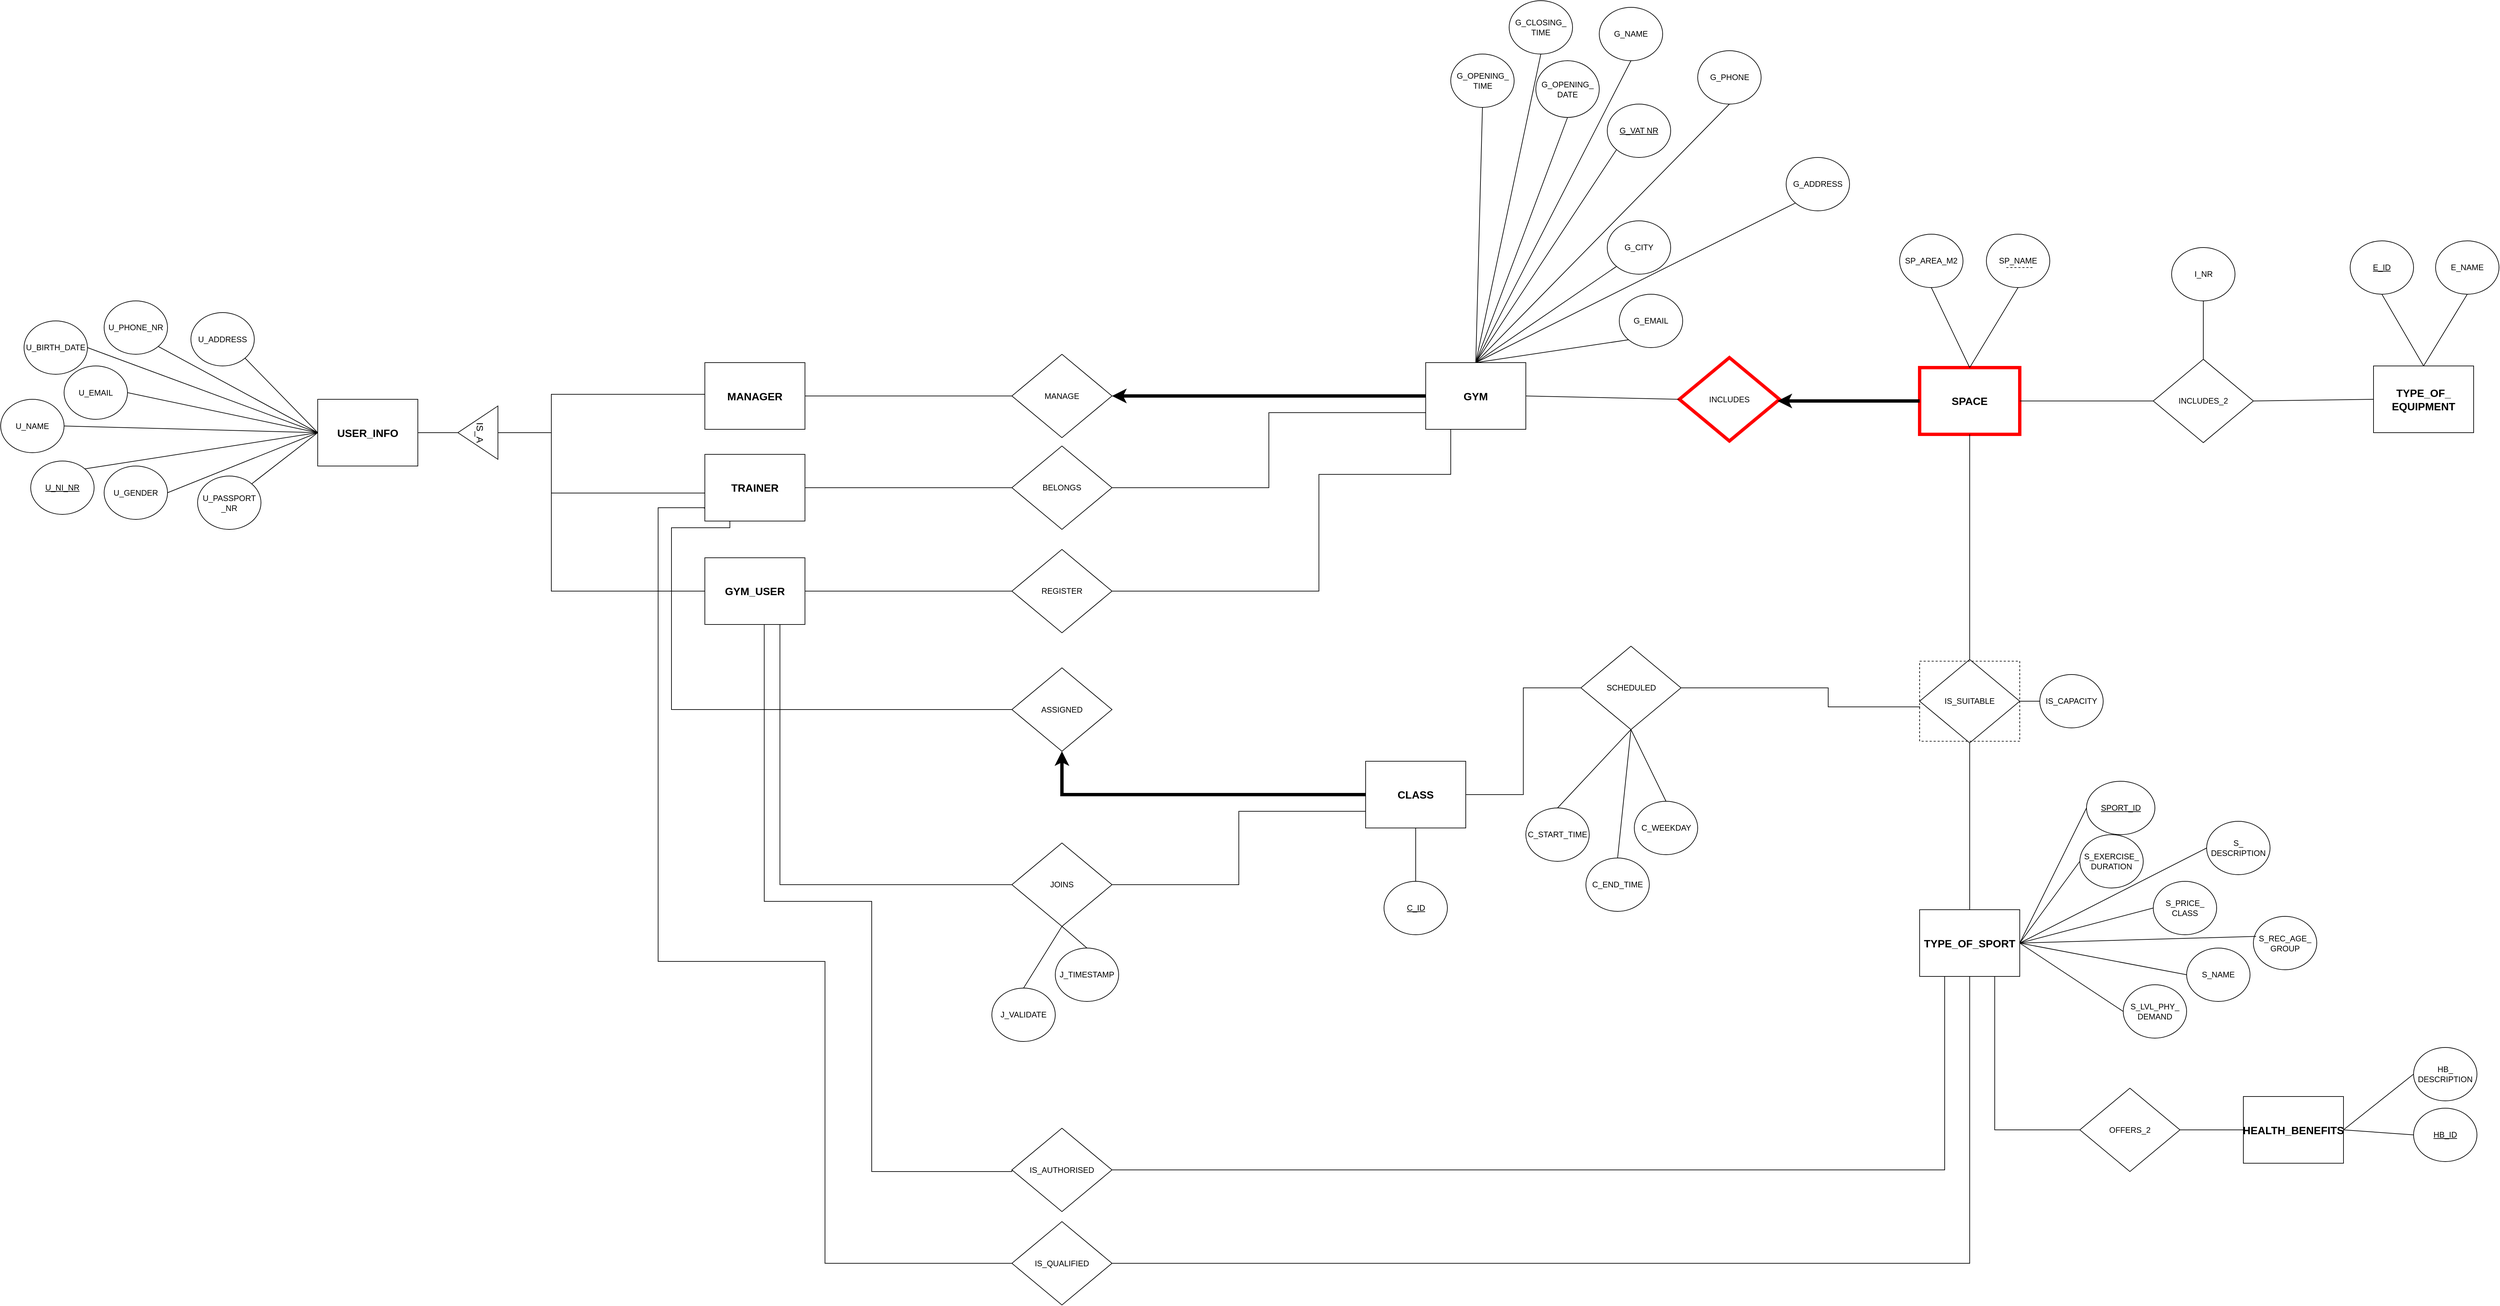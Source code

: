 <mxfile version="15.7.0" type="github">
  <diagram id="hdg2vdtkORWnQn_9mXNy" name="Page-1">
    <mxGraphModel dx="4512" dy="2258" grid="1" gridSize="10" guides="1" tooltips="1" connect="1" arrows="1" fold="1" page="1" pageScale="1" pageWidth="827" pageHeight="1169" math="0" shadow="0">
      <root>
        <mxCell id="0" />
        <mxCell id="1" parent="0" />
        <mxCell id="4TRkInArZm3En_-aM4AT-1" value="GYM" style="rounded=0;whiteSpace=wrap;html=1;hachureGap=4;pointerEvents=0;fontSize=16;fontStyle=1" parent="1" vertex="1">
          <mxGeometry x="460" y="142.5" width="150" height="100" as="geometry" />
        </mxCell>
        <mxCell id="4TRkInArZm3En_-aM4AT-2" value="MANAGE" style="rhombus;whiteSpace=wrap;html=1;hachureGap=4;pointerEvents=0;" parent="1" vertex="1">
          <mxGeometry x="-160" y="130" width="150" height="125" as="geometry" />
        </mxCell>
        <mxCell id="4TRkInArZm3En_-aM4AT-5" value="MANAGER" style="rounded=0;whiteSpace=wrap;html=1;hachureGap=4;pointerEvents=0;direction=south;fontSize=16;fontStyle=1" parent="1" vertex="1">
          <mxGeometry x="-620" y="142.5" width="150" height="100" as="geometry" />
        </mxCell>
        <mxCell id="4TRkInArZm3En_-aM4AT-6" value="&lt;u&gt;U_NI_NR&lt;/u&gt;" style="ellipse;whiteSpace=wrap;html=1;hachureGap=4;pointerEvents=0;autosize=0;" parent="1" vertex="1">
          <mxGeometry x="-1630" y="290" width="95" height="80" as="geometry" />
        </mxCell>
        <mxCell id="4TRkInArZm3En_-aM4AT-10" value="U_PASSPORT&lt;br&gt;_NR" style="ellipse;whiteSpace=wrap;html=1;hachureGap=4;pointerEvents=0;autosize=0;" parent="1" vertex="1">
          <mxGeometry x="-1380" y="312.5" width="95" height="80" as="geometry" />
        </mxCell>
        <mxCell id="4TRkInArZm3En_-aM4AT-11" value="U_EMAIL" style="ellipse;whiteSpace=wrap;html=1;hachureGap=4;pointerEvents=0;autosize=0;" parent="1" vertex="1">
          <mxGeometry x="-1580" y="147.5" width="95" height="80" as="geometry" />
        </mxCell>
        <mxCell id="4TRkInArZm3En_-aM4AT-13" value="U_NAME" style="ellipse;whiteSpace=wrap;html=1;hachureGap=4;pointerEvents=0;autosize=0;" parent="1" vertex="1">
          <mxGeometry x="-1675" y="197.5" width="95" height="80" as="geometry" />
        </mxCell>
        <mxCell id="4TRkInArZm3En_-aM4AT-17" value="U_GENDER" style="ellipse;whiteSpace=wrap;html=1;hachureGap=4;pointerEvents=0;autosize=0;" parent="1" vertex="1">
          <mxGeometry x="-1520" y="297.5" width="95" height="80" as="geometry" />
        </mxCell>
        <mxCell id="4TRkInArZm3En_-aM4AT-19" value="U_ADDRESS" style="ellipse;whiteSpace=wrap;html=1;hachureGap=4;pointerEvents=0;autosize=0;" parent="1" vertex="1">
          <mxGeometry x="-1390" y="67.5" width="95" height="80" as="geometry" />
        </mxCell>
        <mxCell id="4TRkInArZm3En_-aM4AT-23" value="U_PHONE_NR" style="ellipse;whiteSpace=wrap;html=1;hachureGap=4;pointerEvents=0;autosize=0;" parent="1" vertex="1">
          <mxGeometry x="-1520" y="50" width="95" height="80" as="geometry" />
        </mxCell>
        <mxCell id="4TRkInArZm3En_-aM4AT-26" value="G_ADDRESS" style="ellipse;whiteSpace=wrap;html=1;hachureGap=4;pointerEvents=0;" parent="1" vertex="1">
          <mxGeometry x="1000" y="-165" width="95" height="80" as="geometry" />
        </mxCell>
        <mxCell id="4TRkInArZm3En_-aM4AT-29" value="&lt;u&gt;G_VAT NR&lt;/u&gt;" style="ellipse;whiteSpace=wrap;html=1;hachureGap=4;pointerEvents=0;" parent="1" vertex="1">
          <mxGeometry x="732" y="-245" width="95" height="80" as="geometry" />
        </mxCell>
        <mxCell id="4TRkInArZm3En_-aM4AT-30" value="G_NAME" style="ellipse;whiteSpace=wrap;html=1;hachureGap=4;pointerEvents=0;" parent="1" vertex="1">
          <mxGeometry x="720" y="-390" width="95" height="80" as="geometry" />
        </mxCell>
        <mxCell id="4TRkInArZm3En_-aM4AT-31" value="G_OPENING_&lt;br&gt;DATE" style="ellipse;whiteSpace=wrap;html=1;hachureGap=4;pointerEvents=0;" parent="1" vertex="1">
          <mxGeometry x="625" y="-310" width="95" height="85" as="geometry" />
        </mxCell>
        <mxCell id="4TRkInArZm3En_-aM4AT-32" value="G_PHONE" style="ellipse;whiteSpace=wrap;html=1;hachureGap=4;pointerEvents=0;" parent="1" vertex="1">
          <mxGeometry x="867.5" y="-325" width="95" height="80" as="geometry" />
        </mxCell>
        <mxCell id="4TRkInArZm3En_-aM4AT-33" value="G_EMAIL" style="ellipse;whiteSpace=wrap;html=1;hachureGap=4;pointerEvents=0;" parent="1" vertex="1">
          <mxGeometry x="750" y="40" width="95" height="80" as="geometry" />
        </mxCell>
        <mxCell id="4TRkInArZm3En_-aM4AT-34" value="G_OPENING_&lt;br&gt;TIME" style="ellipse;whiteSpace=wrap;html=1;hachureGap=4;pointerEvents=0;" parent="1" vertex="1">
          <mxGeometry x="497.5" y="-320" width="95" height="80" as="geometry" />
        </mxCell>
        <mxCell id="4TRkInArZm3En_-aM4AT-42" value="TYPE_OF_SPORT" style="rounded=0;whiteSpace=wrap;html=1;hachureGap=4;pointerEvents=0;fontSize=16;fontStyle=1" parent="1" vertex="1">
          <mxGeometry x="1200" y="962.5" width="150" height="100" as="geometry" />
        </mxCell>
        <mxCell id="4TRkInArZm3En_-aM4AT-43" value="S_NAME" style="ellipse;whiteSpace=wrap;html=1;hachureGap=4;pointerEvents=0;" parent="1" vertex="1">
          <mxGeometry x="1600" y="1020" width="95" height="80" as="geometry" />
        </mxCell>
        <mxCell id="4TRkInArZm3En_-aM4AT-44" value="S_&lt;br&gt;DESCRIPTION" style="ellipse;whiteSpace=wrap;html=1;hachureGap=4;pointerEvents=0;" parent="1" vertex="1">
          <mxGeometry x="1630" y="830" width="95" height="80" as="geometry" />
        </mxCell>
        <mxCell id="4TRkInArZm3En_-aM4AT-46" value="S_REC_AGE_ GROUP" style="ellipse;whiteSpace=wrap;html=1;hachureGap=4;pointerEvents=0;" parent="1" vertex="1">
          <mxGeometry x="1700" y="972.5" width="95" height="80" as="geometry" />
        </mxCell>
        <mxCell id="4TRkInArZm3En_-aM4AT-47" value="S_EXERCISE_ DURATION" style="ellipse;whiteSpace=wrap;html=1;hachureGap=4;pointerEvents=0;" parent="1" vertex="1">
          <mxGeometry x="1440" y="850" width="95" height="80" as="geometry" />
        </mxCell>
        <mxCell id="4TRkInArZm3En_-aM4AT-48" value="S_LVL_PHY_&lt;br&gt;DEMAND" style="ellipse;whiteSpace=wrap;html=1;hachureGap=4;pointerEvents=0;" parent="1" vertex="1">
          <mxGeometry x="1505" y="1075" width="95" height="80" as="geometry" />
        </mxCell>
        <mxCell id="TNOlmFblQoI8VBXt5ZoZ-1" value="G_CITY" style="ellipse;whiteSpace=wrap;html=1;" parent="1" vertex="1">
          <mxGeometry x="732" y="-70" width="95" height="80" as="geometry" />
        </mxCell>
        <mxCell id="TNOlmFblQoI8VBXt5ZoZ-7" value="SPACE" style="rounded=0;whiteSpace=wrap;html=1;strokeWidth=5;strokeColor=#FF0000;fontSize=16;fontStyle=1" parent="1" vertex="1">
          <mxGeometry x="1200" y="150" width="150" height="100" as="geometry" />
        </mxCell>
        <mxCell id="TNOlmFblQoI8VBXt5ZoZ-13" value="INCLUDES" style="rhombus;whiteSpace=wrap;html=1;strokeWidth=5;strokeColor=#FF0000;" parent="1" vertex="1">
          <mxGeometry x="840" y="135" width="150" height="125" as="geometry" />
        </mxCell>
        <mxCell id="TNOlmFblQoI8VBXt5ZoZ-56" value="TYPE_OF_&lt;br&gt;EQUIPMENT" style="rounded=0;whiteSpace=wrap;html=1;fontSize=16;fontStyle=1" parent="1" vertex="1">
          <mxGeometry x="1880" y="147.5" width="150" height="100" as="geometry" />
        </mxCell>
        <mxCell id="TNOlmFblQoI8VBXt5ZoZ-57" value="INCLUDES_2" style="rhombus;whiteSpace=wrap;html=1;" parent="1" vertex="1">
          <mxGeometry x="1550" y="137.5" width="150" height="125" as="geometry" />
        </mxCell>
        <mxCell id="TNOlmFblQoI8VBXt5ZoZ-59" value="" style="endArrow=none;html=1;fillColor=#000000;exitX=1;exitY=0.5;exitDx=0;exitDy=0;entryX=0;entryY=0.5;entryDx=0;entryDy=0;" parent="1" source="TNOlmFblQoI8VBXt5ZoZ-57" target="TNOlmFblQoI8VBXt5ZoZ-56" edge="1">
          <mxGeometry width="50" height="50" relative="1" as="geometry">
            <mxPoint x="840" y="510" as="sourcePoint" />
            <mxPoint x="890" y="460" as="targetPoint" />
          </mxGeometry>
        </mxCell>
        <mxCell id="TNOlmFblQoI8VBXt5ZoZ-60" value="E_NAME" style="ellipse;whiteSpace=wrap;html=1;" parent="1" vertex="1">
          <mxGeometry x="1973" y="-40" width="95" height="80" as="geometry" />
        </mxCell>
        <mxCell id="TNOlmFblQoI8VBXt5ZoZ-61" value="I_NR" style="ellipse;whiteSpace=wrap;html=1;" parent="1" vertex="1">
          <mxGeometry x="1577.5" y="-30" width="95" height="80" as="geometry" />
        </mxCell>
        <mxCell id="TNOlmFblQoI8VBXt5ZoZ-64" value="" style="endArrow=none;html=1;fillColor=#000000;exitX=0.5;exitY=0;exitDx=0;exitDy=0;entryX=0.5;entryY=1;entryDx=0;entryDy=0;" parent="1" source="TNOlmFblQoI8VBXt5ZoZ-56" target="TNOlmFblQoI8VBXt5ZoZ-60" edge="1">
          <mxGeometry width="50" height="50" relative="1" as="geometry">
            <mxPoint x="930" y="510" as="sourcePoint" />
            <mxPoint x="2090" y="180" as="targetPoint" />
          </mxGeometry>
        </mxCell>
        <mxCell id="TNOlmFblQoI8VBXt5ZoZ-65" value="" style="endArrow=none;html=1;fillColor=#000000;" parent="1" source="TNOlmFblQoI8VBXt5ZoZ-57" target="TNOlmFblQoI8VBXt5ZoZ-61" edge="1">
          <mxGeometry width="50" height="50" relative="1" as="geometry">
            <mxPoint x="930" y="510" as="sourcePoint" />
            <mxPoint x="980" y="460" as="targetPoint" />
          </mxGeometry>
        </mxCell>
        <mxCell id="zpkmHXnzWcy7r22Rmnru-5" value="SP_AREA_M2" style="ellipse;whiteSpace=wrap;html=1;" parent="1" vertex="1">
          <mxGeometry x="1170" y="-50" width="95" height="80" as="geometry" />
        </mxCell>
        <mxCell id="zpkmHXnzWcy7r22Rmnru-8" value="&lt;u&gt;E_ID&lt;/u&gt;" style="ellipse;whiteSpace=wrap;html=1;" parent="1" vertex="1">
          <mxGeometry x="1845" y="-40" width="95" height="80" as="geometry" />
        </mxCell>
        <mxCell id="eBdyAH_MPgxRvwM_sHwe-4" value="" style="edgeStyle=segmentEdgeStyle;endArrow=classic;html=1;rounded=0;entryX=1;entryY=0.5;entryDx=0;entryDy=0;exitX=0;exitY=0.5;exitDx=0;exitDy=0;strokeColor=#000000;strokeWidth=5;startArrow=none;" parent="1" source="4TRkInArZm3En_-aM4AT-1" target="4TRkInArZm3En_-aM4AT-2" edge="1">
          <mxGeometry width="50" height="50" relative="1" as="geometry">
            <mxPoint x="550" y="219.41" as="sourcePoint" />
            <mxPoint x="440" y="219.41" as="targetPoint" />
            <Array as="points" />
          </mxGeometry>
        </mxCell>
        <mxCell id="eBdyAH_MPgxRvwM_sHwe-5" value="&lt;u&gt;SPORT_ID&lt;/u&gt;" style="ellipse;whiteSpace=wrap;html=1;hachureGap=4;pointerEvents=0;" parent="1" vertex="1">
          <mxGeometry x="1450" y="770" width="102.5" height="80" as="geometry" />
        </mxCell>
        <mxCell id="ZJh7k_RnWvVlNWQJP8Ni-7" value="IS_CAPACITY" style="ellipse;whiteSpace=wrap;html=1;hachureGap=4;pointerEvents=0;" parent="1" vertex="1">
          <mxGeometry x="1380" y="610" width="95" height="80" as="geometry" />
        </mxCell>
        <mxCell id="ZJh7k_RnWvVlNWQJP8Ni-8" value="" style="endArrow=none;html=1;fillColor=#000000;exitX=1;exitY=0.5;exitDx=0;exitDy=0;entryX=0;entryY=0.5;entryDx=0;entryDy=0;" parent="1" source="TNOlmFblQoI8VBXt5ZoZ-30" target="ZJh7k_RnWvVlNWQJP8Ni-7" edge="1">
          <mxGeometry width="50" height="50" relative="1" as="geometry">
            <mxPoint x="1130" y="440" as="sourcePoint" />
            <mxPoint x="1130" y="260" as="targetPoint" />
          </mxGeometry>
        </mxCell>
        <mxCell id="TNOlmFblQoI8VBXt5ZoZ-30" value="IS_SUITABLE" style="rhombus;whiteSpace=wrap;html=1;" parent="1" vertex="1">
          <mxGeometry x="1200" y="587.5" width="150" height="125" as="geometry" />
        </mxCell>
        <mxCell id="ZJh7k_RnWvVlNWQJP8Ni-15" value="U_BIRTH_DATE" style="ellipse;whiteSpace=wrap;html=1;hachureGap=4;pointerEvents=0;autosize=0;" parent="1" vertex="1">
          <mxGeometry x="-1640" y="80" width="95" height="80" as="geometry" />
        </mxCell>
        <mxCell id="ZJh7k_RnWvVlNWQJP8Ni-18" value="" style="endArrow=none;html=1;sourcePerimeterSpacing=8;targetPerimeterSpacing=8;entryX=1;entryY=0;entryDx=0;entryDy=0;exitX=0.5;exitY=1;exitDx=0;exitDy=0;" parent="1" source="J_9MN064SPP7KZqGjW3G-2" target="4TRkInArZm3En_-aM4AT-10" edge="1">
          <mxGeometry width="50" height="50" relative="1" as="geometry">
            <mxPoint x="220" y="607.5" as="sourcePoint" />
            <mxPoint x="-15" y="390" as="targetPoint" />
          </mxGeometry>
        </mxCell>
        <mxCell id="ZJh7k_RnWvVlNWQJP8Ni-19" value="" style="endArrow=none;html=1;sourcePerimeterSpacing=8;targetPerimeterSpacing=8;entryX=1;entryY=1;entryDx=0;entryDy=0;exitX=0.5;exitY=1;exitDx=0;exitDy=0;" parent="1" source="J_9MN064SPP7KZqGjW3G-2" target="4TRkInArZm3En_-aM4AT-23" edge="1">
          <mxGeometry width="50" height="50" relative="1" as="geometry">
            <mxPoint x="-65.531" y="332" as="sourcePoint" />
            <mxPoint x="-22.5" y="230" as="targetPoint" />
          </mxGeometry>
        </mxCell>
        <mxCell id="ZJh7k_RnWvVlNWQJP8Ni-20" value="" style="endArrow=none;html=1;sourcePerimeterSpacing=8;targetPerimeterSpacing=8;entryX=1;entryY=0.5;entryDx=0;entryDy=0;exitX=0.5;exitY=1;exitDx=0;exitDy=0;" parent="1" source="J_9MN064SPP7KZqGjW3G-2" target="ZJh7k_RnWvVlNWQJP8Ni-15" edge="1">
          <mxGeometry width="50" height="50" relative="1" as="geometry">
            <mxPoint x="-55.531" y="342" as="sourcePoint" />
            <mxPoint x="-12.5" y="240" as="targetPoint" />
          </mxGeometry>
        </mxCell>
        <mxCell id="ZJh7k_RnWvVlNWQJP8Ni-21" value="" style="endArrow=none;html=1;sourcePerimeterSpacing=8;targetPerimeterSpacing=8;entryX=1;entryY=0.5;entryDx=0;entryDy=0;exitX=0.5;exitY=1;exitDx=0;exitDy=0;" parent="1" source="J_9MN064SPP7KZqGjW3G-2" target="4TRkInArZm3En_-aM4AT-11" edge="1">
          <mxGeometry width="50" height="50" relative="1" as="geometry">
            <mxPoint x="-45.531" y="352" as="sourcePoint" />
            <mxPoint x="-2.5" y="250" as="targetPoint" />
          </mxGeometry>
        </mxCell>
        <mxCell id="ZJh7k_RnWvVlNWQJP8Ni-22" value="" style="endArrow=none;html=1;sourcePerimeterSpacing=8;targetPerimeterSpacing=8;entryX=1;entryY=0.5;entryDx=0;entryDy=0;exitX=0.5;exitY=1;exitDx=0;exitDy=0;" parent="1" source="J_9MN064SPP7KZqGjW3G-2" target="4TRkInArZm3En_-aM4AT-13" edge="1">
          <mxGeometry width="50" height="50" relative="1" as="geometry">
            <mxPoint x="-100" y="340" as="sourcePoint" />
            <mxPoint x="7.5" y="260" as="targetPoint" />
          </mxGeometry>
        </mxCell>
        <mxCell id="ZJh7k_RnWvVlNWQJP8Ni-23" value="" style="endArrow=none;html=1;sourcePerimeterSpacing=8;targetPerimeterSpacing=8;exitX=0.5;exitY=1;exitDx=0;exitDy=0;entryX=1;entryY=0;entryDx=0;entryDy=0;" parent="1" source="J_9MN064SPP7KZqGjW3G-2" target="4TRkInArZm3En_-aM4AT-6" edge="1">
          <mxGeometry width="50" height="50" relative="1" as="geometry">
            <mxPoint x="-25.531" y="372" as="sourcePoint" />
            <mxPoint x="-1120" y="455" as="targetPoint" />
          </mxGeometry>
        </mxCell>
        <mxCell id="ZJh7k_RnWvVlNWQJP8Ni-24" value="" style="endArrow=none;html=1;sourcePerimeterSpacing=8;targetPerimeterSpacing=8;exitX=0.5;exitY=1;exitDx=0;exitDy=0;entryX=1;entryY=0.5;entryDx=0;entryDy=0;" parent="1" source="J_9MN064SPP7KZqGjW3G-2" target="4TRkInArZm3En_-aM4AT-17" edge="1">
          <mxGeometry width="50" height="50" relative="1" as="geometry">
            <mxPoint x="-15.531" y="382" as="sourcePoint" />
            <mxPoint x="-76" y="50" as="targetPoint" />
          </mxGeometry>
        </mxCell>
        <mxCell id="ZJh7k_RnWvVlNWQJP8Ni-25" value="" style="endArrow=none;html=1;sourcePerimeterSpacing=8;targetPerimeterSpacing=8;entryX=1;entryY=1;entryDx=0;entryDy=0;exitX=0.5;exitY=1;exitDx=0;exitDy=0;" parent="1" source="J_9MN064SPP7KZqGjW3G-2" target="4TRkInArZm3En_-aM4AT-19" edge="1">
          <mxGeometry width="50" height="50" relative="1" as="geometry">
            <mxPoint x="-5.531" y="392" as="sourcePoint" />
            <mxPoint x="37.5" y="290" as="targetPoint" />
          </mxGeometry>
        </mxCell>
        <mxCell id="TNOlmFblQoI8VBXt5ZoZ-3" value="G_CLOSING_&lt;br&gt;TIME" style="ellipse;whiteSpace=wrap;html=1;" parent="1" vertex="1">
          <mxGeometry x="585" y="-400" width="95" height="80" as="geometry" />
        </mxCell>
        <mxCell id="ZJh7k_RnWvVlNWQJP8Ni-29" value="" style="endArrow=none;html=1;sourcePerimeterSpacing=8;targetPerimeterSpacing=8;entryX=0.5;entryY=1;entryDx=0;entryDy=0;exitX=0.5;exitY=0;exitDx=0;exitDy=0;" parent="1" source="4TRkInArZm3En_-aM4AT-1" target="4TRkInArZm3En_-aM4AT-31" edge="1">
          <mxGeometry width="50" height="50" relative="1" as="geometry">
            <mxPoint x="-90" y="340" as="sourcePoint" />
            <mxPoint x="4.039" y="228.391" as="targetPoint" />
          </mxGeometry>
        </mxCell>
        <mxCell id="ZJh7k_RnWvVlNWQJP8Ni-30" value="" style="endArrow=none;html=1;sourcePerimeterSpacing=8;targetPerimeterSpacing=8;entryX=0;entryY=1;entryDx=0;entryDy=0;exitX=0.5;exitY=0;exitDx=0;exitDy=0;" parent="1" source="4TRkInArZm3En_-aM4AT-1" target="4TRkInArZm3En_-aM4AT-26" edge="1">
          <mxGeometry width="50" height="50" relative="1" as="geometry">
            <mxPoint x="-80" y="350" as="sourcePoint" />
            <mxPoint x="14.039" y="238.391" as="targetPoint" />
          </mxGeometry>
        </mxCell>
        <mxCell id="ZJh7k_RnWvVlNWQJP8Ni-31" value="" style="endArrow=none;html=1;sourcePerimeterSpacing=8;targetPerimeterSpacing=8;entryX=0.5;entryY=1;entryDx=0;entryDy=0;exitX=0.5;exitY=0;exitDx=0;exitDy=0;" parent="1" source="4TRkInArZm3En_-aM4AT-1" target="4TRkInArZm3En_-aM4AT-30" edge="1">
          <mxGeometry width="50" height="50" relative="1" as="geometry">
            <mxPoint x="-70" y="360" as="sourcePoint" />
            <mxPoint x="24.039" y="248.391" as="targetPoint" />
          </mxGeometry>
        </mxCell>
        <mxCell id="ZJh7k_RnWvVlNWQJP8Ni-32" value="" style="endArrow=none;html=1;sourcePerimeterSpacing=8;targetPerimeterSpacing=8;entryX=0.5;entryY=1;entryDx=0;entryDy=0;exitX=0.5;exitY=0;exitDx=0;exitDy=0;" parent="1" source="4TRkInArZm3En_-aM4AT-1" target="4TRkInArZm3En_-aM4AT-32" edge="1">
          <mxGeometry width="50" height="50" relative="1" as="geometry">
            <mxPoint x="-60" y="370" as="sourcePoint" />
            <mxPoint x="34.039" y="258.391" as="targetPoint" />
          </mxGeometry>
        </mxCell>
        <mxCell id="ZJh7k_RnWvVlNWQJP8Ni-33" value="" style="endArrow=none;html=1;sourcePerimeterSpacing=8;targetPerimeterSpacing=8;entryX=0.5;entryY=1;entryDx=0;entryDy=0;exitX=0.5;exitY=0;exitDx=0;exitDy=0;" parent="1" source="4TRkInArZm3En_-aM4AT-1" target="4TRkInArZm3En_-aM4AT-34" edge="1">
          <mxGeometry width="50" height="50" relative="1" as="geometry">
            <mxPoint x="-50" y="380" as="sourcePoint" />
            <mxPoint x="44.039" y="268.391" as="targetPoint" />
          </mxGeometry>
        </mxCell>
        <mxCell id="ZJh7k_RnWvVlNWQJP8Ni-34" value="" style="endArrow=none;html=1;sourcePerimeterSpacing=8;targetPerimeterSpacing=8;entryX=0;entryY=1;entryDx=0;entryDy=0;exitX=0.5;exitY=0;exitDx=0;exitDy=0;" parent="1" source="4TRkInArZm3En_-aM4AT-1" target="4TRkInArZm3En_-aM4AT-29" edge="1">
          <mxGeometry width="50" height="50" relative="1" as="geometry">
            <mxPoint x="-40" y="390" as="sourcePoint" />
            <mxPoint x="54.039" y="278.391" as="targetPoint" />
          </mxGeometry>
        </mxCell>
        <mxCell id="ZJh7k_RnWvVlNWQJP8Ni-35" value="" style="endArrow=none;html=1;sourcePerimeterSpacing=8;targetPerimeterSpacing=8;entryX=0;entryY=1;entryDx=0;entryDy=0;exitX=0.5;exitY=0;exitDx=0;exitDy=0;" parent="1" source="4TRkInArZm3En_-aM4AT-1" target="TNOlmFblQoI8VBXt5ZoZ-1" edge="1">
          <mxGeometry width="50" height="50" relative="1" as="geometry">
            <mxPoint x="-30" y="400" as="sourcePoint" />
            <mxPoint x="64.039" y="288.391" as="targetPoint" />
          </mxGeometry>
        </mxCell>
        <mxCell id="ZJh7k_RnWvVlNWQJP8Ni-36" value="" style="endArrow=none;html=1;sourcePerimeterSpacing=8;targetPerimeterSpacing=8;entryX=0;entryY=1;entryDx=0;entryDy=0;exitX=0.5;exitY=0;exitDx=0;exitDy=0;" parent="1" source="4TRkInArZm3En_-aM4AT-1" target="4TRkInArZm3En_-aM4AT-33" edge="1">
          <mxGeometry width="50" height="50" relative="1" as="geometry">
            <mxPoint x="-20" y="410" as="sourcePoint" />
            <mxPoint x="74.039" y="298.391" as="targetPoint" />
          </mxGeometry>
        </mxCell>
        <mxCell id="ZJh7k_RnWvVlNWQJP8Ni-37" value="" style="endArrow=none;html=1;sourcePerimeterSpacing=8;targetPerimeterSpacing=8;entryX=0.5;entryY=1;entryDx=0;entryDy=0;exitX=0.5;exitY=0;exitDx=0;exitDy=0;" parent="1" source="4TRkInArZm3En_-aM4AT-1" target="TNOlmFblQoI8VBXt5ZoZ-3" edge="1">
          <mxGeometry width="50" height="50" relative="1" as="geometry">
            <mxPoint x="-10" y="420" as="sourcePoint" />
            <mxPoint x="84.039" y="308.391" as="targetPoint" />
          </mxGeometry>
        </mxCell>
        <mxCell id="ZJh7k_RnWvVlNWQJP8Ni-39" value="" style="endArrow=none;html=1;sourcePerimeterSpacing=8;targetPerimeterSpacing=8;entryX=0;entryY=0.5;entryDx=0;entryDy=0;exitX=1;exitY=0.5;exitDx=0;exitDy=0;" parent="1" source="4TRkInArZm3En_-aM4AT-1" target="TNOlmFblQoI8VBXt5ZoZ-13" edge="1">
          <mxGeometry width="50" height="50" relative="1" as="geometry">
            <mxPoint y="430" as="sourcePoint" />
            <mxPoint x="94.039" y="318.391" as="targetPoint" />
          </mxGeometry>
        </mxCell>
        <mxCell id="ZJh7k_RnWvVlNWQJP8Ni-41" value="" style="edgeStyle=segmentEdgeStyle;endArrow=classic;html=1;rounded=0;exitX=0;exitY=0.5;exitDx=0;exitDy=0;strokeColor=#000000;strokeWidth=5;startArrow=none;" parent="1" source="TNOlmFblQoI8VBXt5ZoZ-7" target="TNOlmFblQoI8VBXt5ZoZ-13" edge="1">
          <mxGeometry width="50" height="50" relative="1" as="geometry">
            <mxPoint x="1220" y="381.79" as="sourcePoint" />
            <mxPoint x="1030" y="381.79" as="targetPoint" />
            <Array as="points" />
          </mxGeometry>
        </mxCell>
        <mxCell id="ZJh7k_RnWvVlNWQJP8Ni-43" value="" style="endArrow=none;html=1;sourcePerimeterSpacing=8;targetPerimeterSpacing=8;entryX=0.5;entryY=1;entryDx=0;entryDy=0;exitX=0.5;exitY=0;exitDx=0;exitDy=0;" parent="1" source="TNOlmFblQoI8VBXt5ZoZ-7" target="zpkmHXnzWcy7r22Rmnru-5" edge="1">
          <mxGeometry width="50" height="50" relative="1" as="geometry">
            <mxPoint x="555" y="342.5" as="sourcePoint" />
            <mxPoint x="342.5" y="105" as="targetPoint" />
          </mxGeometry>
        </mxCell>
        <mxCell id="ZJh7k_RnWvVlNWQJP8Ni-44" value="" style="endArrow=none;html=1;sourcePerimeterSpacing=8;targetPerimeterSpacing=8;entryX=0.5;entryY=1;entryDx=0;entryDy=0;exitX=0.5;exitY=0;exitDx=0;exitDy=0;" parent="1" source="TNOlmFblQoI8VBXt5ZoZ-7" target="GAJ-hxF9hq5HiU7WZVeW-1" edge="1">
          <mxGeometry width="50" height="50" relative="1" as="geometry">
            <mxPoint x="1285" y="160" as="sourcePoint" />
            <mxPoint x="1340" y="30.0" as="targetPoint" />
          </mxGeometry>
        </mxCell>
        <mxCell id="ZJh7k_RnWvVlNWQJP8Ni-45" value="" style="endArrow=none;html=1;rounded=0;fontSize=16;fontColor=#FF0000;edgeStyle=orthogonalEdgeStyle;exitX=1;exitY=0.5;exitDx=0;exitDy=0;entryX=0;entryY=0.5;entryDx=0;entryDy=0;" parent="1" source="TNOlmFblQoI8VBXt5ZoZ-7" target="TNOlmFblQoI8VBXt5ZoZ-57" edge="1">
          <mxGeometry width="50" height="50" relative="1" as="geometry">
            <mxPoint x="1400" y="290" as="sourcePoint" />
            <mxPoint x="1630" y="320" as="targetPoint" />
          </mxGeometry>
        </mxCell>
        <mxCell id="ZJh7k_RnWvVlNWQJP8Ni-46" value="" style="endArrow=none;html=1;fillColor=#000000;exitX=0.5;exitY=0;exitDx=0;exitDy=0;entryX=0.5;entryY=1;entryDx=0;entryDy=0;" parent="1" source="TNOlmFblQoI8VBXt5ZoZ-56" target="zpkmHXnzWcy7r22Rmnru-8" edge="1">
          <mxGeometry width="50" height="50" relative="1" as="geometry">
            <mxPoint x="2098.95" y="325.6" as="sourcePoint" />
            <mxPoint x="2091.999" y="199.978" as="targetPoint" />
          </mxGeometry>
        </mxCell>
        <mxCell id="ZJh7k_RnWvVlNWQJP8Ni-51" value="" style="endArrow=none;html=1;fillColor=#000000;exitX=0;exitY=0.5;exitDx=0;exitDy=0;entryX=1;entryY=0.5;entryDx=0;entryDy=0;" parent="1" source="4TRkInArZm3En_-aM4AT-48" target="4TRkInArZm3En_-aM4AT-42" edge="1">
          <mxGeometry width="50" height="50" relative="1" as="geometry">
            <mxPoint x="1360" y="572.5" as="sourcePoint" />
            <mxPoint x="1420" y="572.5" as="targetPoint" />
          </mxGeometry>
        </mxCell>
        <mxCell id="ZJh7k_RnWvVlNWQJP8Ni-52" value="" style="endArrow=none;html=1;fillColor=#000000;exitX=0;exitY=0.5;exitDx=0;exitDy=0;entryX=1;entryY=0.5;entryDx=0;entryDy=0;" parent="1" source="4TRkInArZm3En_-aM4AT-43" target="4TRkInArZm3En_-aM4AT-42" edge="1">
          <mxGeometry width="50" height="50" relative="1" as="geometry">
            <mxPoint x="805" y="1000" as="sourcePoint" />
            <mxPoint x="995" y="950" as="targetPoint" />
          </mxGeometry>
        </mxCell>
        <mxCell id="ZJh7k_RnWvVlNWQJP8Ni-53" value="" style="endArrow=none;html=1;fillColor=#000000;exitX=0;exitY=0.5;exitDx=0;exitDy=0;entryX=1;entryY=0.5;entryDx=0;entryDy=0;" parent="1" source="4TRkInArZm3En_-aM4AT-44" target="4TRkInArZm3En_-aM4AT-42" edge="1">
          <mxGeometry width="50" height="50" relative="1" as="geometry">
            <mxPoint x="815" y="1010" as="sourcePoint" />
            <mxPoint x="980" y="940" as="targetPoint" />
          </mxGeometry>
        </mxCell>
        <mxCell id="ZJh7k_RnWvVlNWQJP8Ni-54" value="" style="endArrow=none;html=1;fillColor=#000000;entryX=1;entryY=0.5;entryDx=0;entryDy=0;exitX=0;exitY=0.5;exitDx=0;exitDy=0;" parent="1" source="eBdyAH_MPgxRvwM_sHwe-5" target="4TRkInArZm3En_-aM4AT-42" edge="1">
          <mxGeometry width="50" height="50" relative="1" as="geometry">
            <mxPoint x="1780" y="815" as="sourcePoint" />
            <mxPoint x="1015" y="970" as="targetPoint" />
          </mxGeometry>
        </mxCell>
        <mxCell id="ZJh7k_RnWvVlNWQJP8Ni-55" value="" style="endArrow=none;html=1;fillColor=#000000;exitX=0;exitY=0.5;exitDx=0;exitDy=0;entryX=1;entryY=0.5;entryDx=0;entryDy=0;" parent="1" source="4TRkInArZm3En_-aM4AT-47" target="4TRkInArZm3En_-aM4AT-42" edge="1">
          <mxGeometry width="50" height="50" relative="1" as="geometry">
            <mxPoint x="835" y="1030" as="sourcePoint" />
            <mxPoint x="980" y="940" as="targetPoint" />
          </mxGeometry>
        </mxCell>
        <mxCell id="ZJh7k_RnWvVlNWQJP8Ni-56" value="" style="endArrow=none;html=1;fillColor=#000000;exitX=0.042;exitY=0.375;exitDx=0;exitDy=0;exitPerimeter=0;entryX=1;entryY=0.5;entryDx=0;entryDy=0;" parent="1" source="4TRkInArZm3En_-aM4AT-46" target="4TRkInArZm3En_-aM4AT-42" edge="1">
          <mxGeometry width="50" height="50" relative="1" as="geometry">
            <mxPoint x="845" y="1040" as="sourcePoint" />
            <mxPoint x="1450" y="1028" as="targetPoint" />
          </mxGeometry>
        </mxCell>
        <mxCell id="ZJh7k_RnWvVlNWQJP8Ni-60" value="" style="endArrow=none;html=1;rounded=0;fontSize=16;fontColor=#FF0000;edgeStyle=orthogonalEdgeStyle;entryX=0.5;entryY=1;entryDx=0;entryDy=0;" parent="1" source="4TRkInArZm3En_-aM4AT-42" target="TNOlmFblQoI8VBXt5ZoZ-30" edge="1">
          <mxGeometry width="50" height="50" relative="1" as="geometry">
            <mxPoint x="677.5" y="805" as="sourcePoint" />
            <mxPoint x="920" y="900" as="targetPoint" />
          </mxGeometry>
        </mxCell>
        <mxCell id="GAJ-hxF9hq5HiU7WZVeW-1" value="SP_NAME" style="ellipse;whiteSpace=wrap;html=1;" parent="1" vertex="1">
          <mxGeometry x="1300" y="-50" width="95" height="80" as="geometry" />
        </mxCell>
        <mxCell id="GAJ-hxF9hq5HiU7WZVeW-2" value="" style="endArrow=none;dashed=1;html=1;rounded=0;" parent="1" edge="1">
          <mxGeometry width="50" height="50" relative="1" as="geometry">
            <mxPoint x="1330" as="sourcePoint" />
            <mxPoint x="1370" as="targetPoint" />
          </mxGeometry>
        </mxCell>
        <mxCell id="J_9MN064SPP7KZqGjW3G-2" value="USER_INFO" style="rounded=0;whiteSpace=wrap;html=1;hachureGap=4;pointerEvents=0;direction=south;fontSize=16;fontStyle=1" parent="1" vertex="1">
          <mxGeometry x="-1200" y="197.5" width="150" height="100" as="geometry" />
        </mxCell>
        <mxCell id="J_9MN064SPP7KZqGjW3G-4" value="TRAINER" style="rounded=0;whiteSpace=wrap;html=1;hachureGap=4;pointerEvents=0;direction=south;fontSize=16;fontStyle=1" parent="1" vertex="1">
          <mxGeometry x="-620" y="280" width="150" height="100" as="geometry" />
        </mxCell>
        <mxCell id="J_9MN064SPP7KZqGjW3G-5" value="&lt;font style=&quot;font-size: 17px&quot;&gt;&lt;sup&gt;IS_A&lt;/sup&gt;&lt;/font&gt;" style="triangle;whiteSpace=wrap;rotation=-180;horizontal=0;verticalAlign=middle;html=1;" parent="1" vertex="1">
          <mxGeometry x="-990" y="207.5" width="60" height="80" as="geometry" />
        </mxCell>
        <mxCell id="J_9MN064SPP7KZqGjW3G-12" value="BELONGS" style="rhombus;whiteSpace=wrap;html=1;hachureGap=4;pointerEvents=0;" parent="1" vertex="1">
          <mxGeometry x="-160" y="267.5" width="150" height="125" as="geometry" />
        </mxCell>
        <mxCell id="J_9MN064SPP7KZqGjW3G-14" value="" style="endArrow=none;html=1;rounded=0;fontSize=16;fontColor=#FF0000;edgeStyle=orthogonalEdgeStyle;entryX=0;entryY=0.75;entryDx=0;entryDy=0;exitX=1;exitY=0.5;exitDx=0;exitDy=0;" parent="1" source="J_9MN064SPP7KZqGjW3G-12" target="4TRkInArZm3En_-aM4AT-1" edge="1">
          <mxGeometry width="50" height="50" relative="1" as="geometry">
            <mxPoint x="555" y="442.5" as="sourcePoint" />
            <mxPoint x="677.5" y="635" as="targetPoint" />
          </mxGeometry>
        </mxCell>
        <mxCell id="J_9MN064SPP7KZqGjW3G-15" value="CLASS" style="rounded=0;whiteSpace=wrap;html=1;hachureGap=4;pointerEvents=0;direction=south;fontSize=16;fontStyle=1" parent="1" vertex="1">
          <mxGeometry x="370" y="740" width="150" height="100" as="geometry" />
        </mxCell>
        <mxCell id="J_9MN064SPP7KZqGjW3G-16" value="GYM_USER" style="rounded=0;whiteSpace=wrap;html=1;hachureGap=4;pointerEvents=0;direction=south;fontSize=16;fontStyle=1" parent="1" vertex="1">
          <mxGeometry x="-620" y="435" width="150" height="100" as="geometry" />
        </mxCell>
        <mxCell id="J_9MN064SPP7KZqGjW3G-18" value="ASSIGNED" style="rhombus;whiteSpace=wrap;html=1;hachureGap=4;pointerEvents=0;fillColor=default;strokeColor=default;fontColor=default;" parent="1" vertex="1">
          <mxGeometry x="-160" y="600" width="150" height="125" as="geometry" />
        </mxCell>
        <mxCell id="J_9MN064SPP7KZqGjW3G-23" value="SCHEDULED" style="rhombus;whiteSpace=wrap;html=1;hachureGap=4;pointerEvents=0;" parent="1" vertex="1">
          <mxGeometry x="692.5" y="567.5" width="150" height="125" as="geometry" />
        </mxCell>
        <mxCell id="J_9MN064SPP7KZqGjW3G-45" value="" style="endArrow=none;html=1;rounded=0;fontSize=16;fontColor=#FF0000;edgeStyle=orthogonalEdgeStyle;entryX=0.5;entryY=0;entryDx=0;entryDy=0;exitX=0;exitY=0.5;exitDx=0;exitDy=0;startArrow=none;" parent="1" source="YYFyP0zHnBZp_gLLp1Qh-2" target="J_9MN064SPP7KZqGjW3G-16" edge="1">
          <mxGeometry width="50" height="50" relative="1" as="geometry">
            <mxPoint x="10" y="1360" as="sourcePoint" />
            <mxPoint x="-205.0" y="875" as="targetPoint" />
          </mxGeometry>
        </mxCell>
        <mxCell id="J_9MN064SPP7KZqGjW3G-46" value="IS_AUTHORISED" style="rhombus;whiteSpace=wrap;html=1;hachureGap=4;pointerEvents=0;" parent="1" vertex="1">
          <mxGeometry x="-160" y="1290" width="150" height="125" as="geometry" />
        </mxCell>
        <mxCell id="J_9MN064SPP7KZqGjW3G-47" value="" style="endArrow=none;html=1;rounded=0;fontSize=16;fontColor=#FF0000;edgeStyle=orthogonalEdgeStyle;entryX=1;entryY=0.5;entryDx=0;entryDy=0;exitX=0.25;exitY=1;exitDx=0;exitDy=0;" parent="1" source="4TRkInArZm3En_-aM4AT-42" target="J_9MN064SPP7KZqGjW3G-46" edge="1">
          <mxGeometry width="50" height="50" relative="1" as="geometry">
            <mxPoint x="1240" y="1120" as="sourcePoint" />
            <mxPoint x="-430.0" y="1250.0" as="targetPoint" />
          </mxGeometry>
        </mxCell>
        <mxCell id="J_9MN064SPP7KZqGjW3G-50" value="JOINS" style="rhombus;whiteSpace=wrap;html=1;hachureGap=4;pointerEvents=0;" parent="1" vertex="1">
          <mxGeometry x="-160" y="862.5" width="150" height="125" as="geometry" />
        </mxCell>
        <mxCell id="J_9MN064SPP7KZqGjW3G-53" value="S_PRICE_&lt;br&gt;CLASS" style="ellipse;whiteSpace=wrap;html=1;hachureGap=4;pointerEvents=0;" parent="1" vertex="1">
          <mxGeometry x="1550" y="920" width="95" height="80" as="geometry" />
        </mxCell>
        <mxCell id="J_9MN064SPP7KZqGjW3G-54" value="" style="endArrow=none;html=1;fillColor=#000000;exitX=0;exitY=0.5;exitDx=0;exitDy=0;entryX=1;entryY=0.5;entryDx=0;entryDy=0;" parent="1" source="J_9MN064SPP7KZqGjW3G-53" target="4TRkInArZm3En_-aM4AT-42" edge="1">
          <mxGeometry width="50" height="50" relative="1" as="geometry">
            <mxPoint x="815" y="1020.0" as="sourcePoint" />
            <mxPoint x="995" y="950" as="targetPoint" />
          </mxGeometry>
        </mxCell>
        <mxCell id="J_9MN064SPP7KZqGjW3G-55" value="C_WEEKDAY" style="ellipse;whiteSpace=wrap;html=1;hachureGap=4;pointerEvents=0;autosize=0;" parent="1" vertex="1">
          <mxGeometry x="772.5" y="800" width="95" height="80" as="geometry" />
        </mxCell>
        <mxCell id="J_9MN064SPP7KZqGjW3G-56" value="C_END_TIME" style="ellipse;whiteSpace=wrap;html=1;hachureGap=4;pointerEvents=0;autosize=0;" parent="1" vertex="1">
          <mxGeometry x="700" y="885" width="95" height="80" as="geometry" />
        </mxCell>
        <mxCell id="J_9MN064SPP7KZqGjW3G-57" value="C_START_TIME" style="ellipse;whiteSpace=wrap;html=1;hachureGap=4;pointerEvents=0;autosize=0;" parent="1" vertex="1">
          <mxGeometry x="610" y="810" width="95" height="80" as="geometry" />
        </mxCell>
        <mxCell id="J_9MN064SPP7KZqGjW3G-58" value="" style="endArrow=none;html=1;sourcePerimeterSpacing=8;targetPerimeterSpacing=8;entryX=0.5;entryY=0;entryDx=0;entryDy=0;exitX=0.5;exitY=1;exitDx=0;exitDy=0;" parent="1" source="J_9MN064SPP7KZqGjW3G-23" target="J_9MN064SPP7KZqGjW3G-55" edge="1">
          <mxGeometry width="50" height="50" relative="1" as="geometry">
            <mxPoint x="-580.0" y="482.5" as="sourcePoint" />
            <mxPoint x="-685.789" y="748.533" as="targetPoint" />
          </mxGeometry>
        </mxCell>
        <mxCell id="J_9MN064SPP7KZqGjW3G-59" value="" style="endArrow=none;html=1;sourcePerimeterSpacing=8;targetPerimeterSpacing=8;entryX=0.5;entryY=0;entryDx=0;entryDy=0;exitX=0.5;exitY=1;exitDx=0;exitDy=0;" parent="1" source="J_9MN064SPP7KZqGjW3G-23" target="J_9MN064SPP7KZqGjW3G-57" edge="1">
          <mxGeometry width="50" height="50" relative="1" as="geometry">
            <mxPoint x="152.5" y="930" as="sourcePoint" />
            <mxPoint x="242.5" y="1027.5" as="targetPoint" />
          </mxGeometry>
        </mxCell>
        <mxCell id="J_9MN064SPP7KZqGjW3G-60" value="" style="endArrow=none;html=1;sourcePerimeterSpacing=8;targetPerimeterSpacing=8;entryX=0.5;entryY=0;entryDx=0;entryDy=0;exitX=0.5;exitY=1;exitDx=0;exitDy=0;" parent="1" source="J_9MN064SPP7KZqGjW3G-23" target="J_9MN064SPP7KZqGjW3G-56" edge="1">
          <mxGeometry width="50" height="50" relative="1" as="geometry">
            <mxPoint x="670" y="930" as="sourcePoint" />
            <mxPoint x="237.5" y="1120.0" as="targetPoint" />
          </mxGeometry>
        </mxCell>
        <mxCell id="J_9MN064SPP7KZqGjW3G-61" value="J_TIMESTAMP" style="ellipse;whiteSpace=wrap;html=1;hachureGap=4;pointerEvents=0;autosize=0;" parent="1" vertex="1">
          <mxGeometry x="-95" y="1020" width="95" height="80" as="geometry" />
        </mxCell>
        <mxCell id="J_9MN064SPP7KZqGjW3G-62" value="J_VALIDATE" style="ellipse;whiteSpace=wrap;html=1;hachureGap=4;pointerEvents=0;autosize=0;" parent="1" vertex="1">
          <mxGeometry x="-190" y="1080" width="95" height="80" as="geometry" />
        </mxCell>
        <mxCell id="J_9MN064SPP7KZqGjW3G-63" value="" style="endArrow=none;html=1;sourcePerimeterSpacing=8;targetPerimeterSpacing=8;entryX=0.5;entryY=0;entryDx=0;entryDy=0;exitX=0.5;exitY=1;exitDx=0;exitDy=0;" parent="1" source="J_9MN064SPP7KZqGjW3G-50" target="J_9MN064SPP7KZqGjW3G-61" edge="1">
          <mxGeometry width="50" height="50" relative="1" as="geometry">
            <mxPoint x="152.5" y="930" as="sourcePoint" />
            <mxPoint x="142.5" y="1060.0" as="targetPoint" />
          </mxGeometry>
        </mxCell>
        <mxCell id="J_9MN064SPP7KZqGjW3G-64" value="" style="endArrow=none;html=1;sourcePerimeterSpacing=8;targetPerimeterSpacing=8;entryX=0.5;entryY=0;entryDx=0;entryDy=0;exitX=0.5;exitY=1;exitDx=0;exitDy=0;" parent="1" source="J_9MN064SPP7KZqGjW3G-50" target="J_9MN064SPP7KZqGjW3G-62" edge="1">
          <mxGeometry width="50" height="50" relative="1" as="geometry">
            <mxPoint x="162.5" y="940" as="sourcePoint" />
            <mxPoint x="152.5" y="1070.0" as="targetPoint" />
          </mxGeometry>
        </mxCell>
        <mxCell id="J_9MN064SPP7KZqGjW3G-67" value="" style="endArrow=none;html=1;rounded=0;fontSize=16;fontColor=#FF0000;edgeStyle=orthogonalEdgeStyle;entryX=0.5;entryY=0;entryDx=0;entryDy=0;" parent="1" target="TNOlmFblQoI8VBXt5ZoZ-30" edge="1">
          <mxGeometry width="50" height="50" relative="1" as="geometry">
            <mxPoint x="1275" y="250" as="sourcePoint" />
            <mxPoint x="600" y="812.5" as="targetPoint" />
            <Array as="points">
              <mxPoint x="1275" y="460" />
              <mxPoint x="1275" y="460" />
            </Array>
          </mxGeometry>
        </mxCell>
        <mxCell id="J_9MN064SPP7KZqGjW3G-73" value="" style="endArrow=none;html=1;rounded=0;fontSize=16;fontColor=#FF0000;edgeStyle=orthogonalEdgeStyle;entryX=0;entryY=0.5;entryDx=0;entryDy=0;exitX=0.5;exitY=0;exitDx=0;exitDy=0;" parent="1" source="J_9MN064SPP7KZqGjW3G-4" target="J_9MN064SPP7KZqGjW3G-12" edge="1">
          <mxGeometry width="50" height="50" relative="1" as="geometry">
            <mxPoint x="-105" y="432.5" as="sourcePoint" />
            <mxPoint x="-215" y="740" as="targetPoint" />
          </mxGeometry>
        </mxCell>
        <mxCell id="XjP9Z245DTy76A4LOe0p-2" value="" style="endArrow=none;html=1;rounded=0;fontSize=16;fontColor=#FF0000;edgeStyle=orthogonalEdgeStyle;exitX=0;exitY=0.5;exitDx=0;exitDy=0;entryX=0.5;entryY=1;entryDx=0;entryDy=0;" parent="1" source="J_9MN064SPP7KZqGjW3G-5" target="J_9MN064SPP7KZqGjW3G-16" edge="1">
          <mxGeometry width="50" height="50" relative="1" as="geometry">
            <mxPoint x="-330.0" y="260" as="sourcePoint" />
            <mxPoint x="-180.0" y="382.5" as="targetPoint" />
            <Array as="points">
              <mxPoint x="-850" y="247" />
            </Array>
          </mxGeometry>
        </mxCell>
        <mxCell id="YYFyP0zHnBZp_gLLp1Qh-4" value="" style="edgeStyle=segmentEdgeStyle;endArrow=classic;html=1;rounded=0;exitX=0.5;exitY=1;exitDx=0;exitDy=0;strokeColor=#000000;strokeWidth=5;startArrow=none;labelBackgroundColor=default;fontColor=default;" parent="1" source="J_9MN064SPP7KZqGjW3G-15" target="J_9MN064SPP7KZqGjW3G-18" edge="1">
          <mxGeometry width="50" height="50" relative="1" as="geometry">
            <mxPoint x="30" y="870" as="sourcePoint" />
            <mxPoint x="-225" y="855" as="targetPoint" />
            <Array as="points" />
          </mxGeometry>
        </mxCell>
        <mxCell id="YYFyP0zHnBZp_gLLp1Qh-9" value="" style="endArrow=none;html=1;rounded=0;fontSize=16;fontColor=#FF0000;edgeStyle=orthogonalEdgeStyle;entryX=0.5;entryY=1;entryDx=0;entryDy=0;exitX=0;exitY=0.5;exitDx=0;exitDy=0;strokeColor=default;labelBackgroundColor=default;" parent="1" source="J_9MN064SPP7KZqGjW3G-5" target="4TRkInArZm3En_-aM4AT-5" edge="1">
          <mxGeometry width="50" height="50" relative="1" as="geometry">
            <mxPoint x="-520" y="247.5" as="sourcePoint" />
            <mxPoint x="-215" y="740" as="targetPoint" />
            <Array as="points">
              <mxPoint x="-850" y="248" />
              <mxPoint x="-850" y="190" />
            </Array>
          </mxGeometry>
        </mxCell>
        <mxCell id="YYFyP0zHnBZp_gLLp1Qh-10" value="" style="endArrow=none;html=1;rounded=0;fontSize=16;fontColor=#FF0000;edgeStyle=orthogonalEdgeStyle;exitX=0;exitY=0.5;exitDx=0;exitDy=0;strokeColor=default;labelBackgroundColor=default;entryX=0.5;entryY=1;entryDx=0;entryDy=0;" parent="1" source="J_9MN064SPP7KZqGjW3G-5" target="J_9MN064SPP7KZqGjW3G-4" edge="1">
          <mxGeometry width="50" height="50" relative="1" as="geometry">
            <mxPoint x="-520" y="247.5" as="sourcePoint" />
            <mxPoint x="-580" y="350" as="targetPoint" />
            <Array as="points">
              <mxPoint x="-850" y="248" />
              <mxPoint x="-850" y="338" />
            </Array>
          </mxGeometry>
        </mxCell>
        <mxCell id="8N7jD8lyXNaNvRk3-xU_-1" value="" style="endArrow=none;html=1;rounded=0;fontSize=16;fontColor=#FF0000;edgeStyle=orthogonalEdgeStyle;strokeColor=default;labelBackgroundColor=default;entryX=0;entryY=0.5;entryDx=0;entryDy=0;exitX=0.81;exitY=1.007;exitDx=0;exitDy=0;exitPerimeter=0;" parent="1" source="J_9MN064SPP7KZqGjW3G-4" target="8N7jD8lyXNaNvRk3-xU_-2" edge="1">
          <mxGeometry width="50" height="50" relative="1" as="geometry">
            <mxPoint x="-660" y="360" as="sourcePoint" />
            <mxPoint x="-370" y="1810" as="targetPoint" />
            <Array as="points">
              <mxPoint x="-690" y="360" />
              <mxPoint x="-690" y="1040" />
              <mxPoint x="-440" y="1040" />
              <mxPoint x="-440" y="1493" />
            </Array>
          </mxGeometry>
        </mxCell>
        <mxCell id="8N7jD8lyXNaNvRk3-xU_-2" value="IS_QUALIFIED" style="rhombus;whiteSpace=wrap;html=1;hachureGap=4;pointerEvents=0;fillColor=default;strokeColor=default;fontColor=default;" parent="1" vertex="1">
          <mxGeometry x="-160" y="1430" width="150" height="125" as="geometry" />
        </mxCell>
        <mxCell id="8N7jD8lyXNaNvRk3-xU_-3" value="" style="endArrow=none;html=1;rounded=0;fontSize=16;fontColor=#FF0000;edgeStyle=orthogonalEdgeStyle;strokeColor=default;labelBackgroundColor=default;entryX=1;entryY=0.5;entryDx=0;entryDy=0;exitX=0.5;exitY=1;exitDx=0;exitDy=0;" parent="1" source="4TRkInArZm3En_-aM4AT-42" target="8N7jD8lyXNaNvRk3-xU_-2" edge="1">
          <mxGeometry width="50" height="50" relative="1" as="geometry">
            <mxPoint x="1300" y="1120" as="sourcePoint" />
            <mxPoint x="60" y="1480" as="targetPoint" />
            <Array as="points">
              <mxPoint x="1275" y="1493" />
            </Array>
          </mxGeometry>
        </mxCell>
        <mxCell id="X6-IkyrahAYv3lcu4xYX-1" value="" style="endArrow=none;html=1;rounded=0;fontSize=16;fontColor=#FF0000;edgeStyle=orthogonalEdgeStyle;entryX=0.75;entryY=1;entryDx=0;entryDy=0;exitX=0;exitY=0.5;exitDx=0;exitDy=0;" parent="1" source="53b_XYJxWmYopo7aiz7j-1" target="4TRkInArZm3En_-aM4AT-42" edge="1">
          <mxGeometry width="50" height="50" relative="1" as="geometry">
            <mxPoint x="2090" y="1490" as="sourcePoint" />
            <mxPoint x="1550" y="1695" as="targetPoint" />
          </mxGeometry>
        </mxCell>
        <mxCell id="X6-IkyrahAYv3lcu4xYX-2" value="HEALTH_BENEFITS" style="rounded=0;whiteSpace=wrap;html=1;hachureGap=4;pointerEvents=0;fontSize=16;fontStyle=1" parent="1" vertex="1">
          <mxGeometry x="1685" y="1242.5" width="150" height="100" as="geometry" />
        </mxCell>
        <mxCell id="X6-IkyrahAYv3lcu4xYX-3" value="HB_ID" style="ellipse;whiteSpace=wrap;html=1;hachureGap=4;pointerEvents=0;fontStyle=4" parent="1" vertex="1">
          <mxGeometry x="1940" y="1260" width="95" height="80" as="geometry" />
        </mxCell>
        <mxCell id="X6-IkyrahAYv3lcu4xYX-4" value="HB_&lt;br&gt;DESCRIPTION" style="ellipse;whiteSpace=wrap;html=1;hachureGap=4;pointerEvents=0;" parent="1" vertex="1">
          <mxGeometry x="1940" y="1169" width="95" height="80" as="geometry" />
        </mxCell>
        <mxCell id="X6-IkyrahAYv3lcu4xYX-5" value="" style="endArrow=none;html=1;fillColor=#000000;exitX=0;exitY=0.5;exitDx=0;exitDy=0;entryX=1;entryY=0.5;entryDx=0;entryDy=0;" parent="1" source="X6-IkyrahAYv3lcu4xYX-4" target="X6-IkyrahAYv3lcu4xYX-2" edge="1">
          <mxGeometry width="50" height="50" relative="1" as="geometry">
            <mxPoint x="2110" y="1330" as="sourcePoint" />
            <mxPoint x="1460" y="1037.5" as="targetPoint" />
          </mxGeometry>
        </mxCell>
        <mxCell id="X6-IkyrahAYv3lcu4xYX-6" value="" style="endArrow=none;html=1;fillColor=#000000;exitX=0;exitY=0.5;exitDx=0;exitDy=0;entryX=1;entryY=0.5;entryDx=0;entryDy=0;" parent="1" source="X6-IkyrahAYv3lcu4xYX-3" target="X6-IkyrahAYv3lcu4xYX-2" edge="1">
          <mxGeometry width="50" height="50" relative="1" as="geometry">
            <mxPoint x="2280.0" y="1640" as="sourcePoint" />
            <mxPoint x="2190" y="1570" as="targetPoint" />
          </mxGeometry>
        </mxCell>
        <mxCell id="X6-IkyrahAYv3lcu4xYX-8" value="" style="endArrow=none;html=1;rounded=0;fontSize=16;fontColor=#FF0000;edgeStyle=orthogonalEdgeStyle;exitX=0.5;exitY=0;exitDx=0;exitDy=0;strokeColor=default;labelBackgroundColor=default;entryX=1;entryY=0.5;entryDx=0;entryDy=0;" parent="1" source="J_9MN064SPP7KZqGjW3G-2" target="J_9MN064SPP7KZqGjW3G-5" edge="1">
          <mxGeometry width="50" height="50" relative="1" as="geometry">
            <mxPoint x="-1130" y="257.5" as="sourcePoint" />
            <mxPoint x="-1230" y="270" as="targetPoint" />
          </mxGeometry>
        </mxCell>
        <mxCell id="X6-IkyrahAYv3lcu4xYX-12" value="" style="endArrow=none;html=1;rounded=0;fontSize=16;fontColor=#FF0000;edgeStyle=orthogonalEdgeStyle;exitX=0.5;exitY=0;exitDx=0;exitDy=0;entryX=0;entryY=0.5;entryDx=0;entryDy=0;" parent="1" source="4TRkInArZm3En_-aM4AT-5" target="4TRkInArZm3En_-aM4AT-2" edge="1">
          <mxGeometry width="50" height="50" relative="1" as="geometry">
            <mxPoint x="-460" y="340" as="sourcePoint" />
            <mxPoint x="-20" y="220" as="targetPoint" />
          </mxGeometry>
        </mxCell>
        <mxCell id="YYFyP0zHnBZp_gLLp1Qh-2" value="REGISTER" style="rhombus;whiteSpace=wrap;html=1;hachureGap=4;pointerEvents=0;" parent="1" vertex="1">
          <mxGeometry x="-160" y="422.5" width="150" height="125" as="geometry" />
        </mxCell>
        <mxCell id="X6-IkyrahAYv3lcu4xYX-13" value="" style="endArrow=none;html=1;rounded=0;fontSize=16;fontColor=#FF0000;edgeStyle=orthogonalEdgeStyle;exitX=0;exitY=0.5;exitDx=0;exitDy=0;entryX=1;entryY=0.407;entryDx=0;entryDy=0;entryPerimeter=0;" parent="1" source="J_9MN064SPP7KZqGjW3G-46" target="J_9MN064SPP7KZqGjW3G-16" edge="1">
          <mxGeometry width="50" height="50" relative="1" as="geometry">
            <mxPoint x="530" y="1355" as="sourcePoint" />
            <mxPoint x="-590" y="600" as="targetPoint" />
            <Array as="points">
              <mxPoint x="-370" y="1355" />
              <mxPoint x="-370" y="950" />
              <mxPoint x="-531" y="950" />
            </Array>
          </mxGeometry>
        </mxCell>
        <mxCell id="X6-IkyrahAYv3lcu4xYX-14" value="" style="endArrow=none;html=1;rounded=0;fontSize=16;fontColor=#FF0000;edgeStyle=orthogonalEdgeStyle;entryX=1;entryY=0.5;entryDx=0;entryDy=0;startArrow=none;exitX=0.25;exitY=1;exitDx=0;exitDy=0;" parent="1" source="4TRkInArZm3En_-aM4AT-1" target="YYFyP0zHnBZp_gLLp1Qh-2" edge="1">
          <mxGeometry width="50" height="50" relative="1" as="geometry">
            <mxPoint x="480" y="320" as="sourcePoint" />
            <mxPoint x="30" y="480" as="targetPoint" />
            <Array as="points">
              <mxPoint x="498" y="310" />
              <mxPoint x="300" y="310" />
              <mxPoint x="300" y="485" />
            </Array>
          </mxGeometry>
        </mxCell>
        <mxCell id="X6-IkyrahAYv3lcu4xYX-15" value="" style="endArrow=none;html=1;rounded=0;fontSize=16;fontColor=#FF0000;edgeStyle=orthogonalEdgeStyle;exitX=0;exitY=0.5;exitDx=0;exitDy=0;startArrow=none;entryX=1;entryY=0.75;entryDx=0;entryDy=0;" parent="1" source="J_9MN064SPP7KZqGjW3G-18" target="J_9MN064SPP7KZqGjW3G-4" edge="1">
          <mxGeometry width="50" height="50" relative="1" as="geometry">
            <mxPoint x="60" y="690" as="sourcePoint" />
            <mxPoint x="-620" y="400" as="targetPoint" />
            <Array as="points">
              <mxPoint x="-670" y="663" />
              <mxPoint x="-670" y="390" />
              <mxPoint x="-582" y="390" />
            </Array>
          </mxGeometry>
        </mxCell>
        <mxCell id="X6-IkyrahAYv3lcu4xYX-17" value="" style="endArrow=none;html=1;rounded=0;fontSize=16;fontColor=#FF0000;edgeStyle=orthogonalEdgeStyle;exitX=0;exitY=0.5;exitDx=0;exitDy=0;startArrow=none;entryX=1;entryY=0.25;entryDx=0;entryDy=0;" parent="1" source="J_9MN064SPP7KZqGjW3G-50" target="J_9MN064SPP7KZqGjW3G-16" edge="1">
          <mxGeometry width="50" height="50" relative="1" as="geometry">
            <mxPoint x="-290" y="739.9" as="sourcePoint" />
            <mxPoint x="-660" y="682.4" as="targetPoint" />
          </mxGeometry>
        </mxCell>
        <mxCell id="X6-IkyrahAYv3lcu4xYX-19" value="" style="endArrow=none;html=1;rounded=0;fontSize=16;fontColor=#FF0000;edgeStyle=orthogonalEdgeStyle;exitX=1;exitY=0.5;exitDx=0;exitDy=0;entryX=0.75;entryY=1;entryDx=0;entryDy=0;" parent="1" source="J_9MN064SPP7KZqGjW3G-50" target="J_9MN064SPP7KZqGjW3G-15" edge="1">
          <mxGeometry width="50" height="50" relative="1" as="geometry">
            <mxPoint y="340" as="sourcePoint" />
            <mxPoint x="250" y="840" as="targetPoint" />
          </mxGeometry>
        </mxCell>
        <mxCell id="53b_XYJxWmYopo7aiz7j-1" value="OFFERS_2" style="rhombus;whiteSpace=wrap;html=1;hachureGap=4;pointerEvents=0;" parent="1" vertex="1">
          <mxGeometry x="1440" y="1230" width="150" height="125" as="geometry" />
        </mxCell>
        <mxCell id="53b_XYJxWmYopo7aiz7j-2" value="" style="endArrow=none;html=1;rounded=0;fontSize=16;fontColor=#FF0000;edgeStyle=orthogonalEdgeStyle;entryX=1;entryY=0.5;entryDx=0;entryDy=0;" parent="1" source="X6-IkyrahAYv3lcu4xYX-2" target="53b_XYJxWmYopo7aiz7j-1" edge="1">
          <mxGeometry width="50" height="50" relative="1" as="geometry">
            <mxPoint x="1650" y="1400" as="sourcePoint" />
            <mxPoint x="2040" y="720" as="targetPoint" />
          </mxGeometry>
        </mxCell>
        <mxCell id="tPLMZJdz2gsb1gRVqAN1-2" value="" style="rounded=0;whiteSpace=wrap;html=1;gradientColor=#ffffff;fillColor=none;dashed=1;" parent="1" vertex="1">
          <mxGeometry x="1200" y="590" width="150" height="120" as="geometry" />
        </mxCell>
        <mxCell id="tPLMZJdz2gsb1gRVqAN1-5" value="" style="endArrow=none;html=1;rounded=0;fontSize=16;fontColor=#FF0000;edgeStyle=orthogonalEdgeStyle;entryX=0;entryY=0.5;entryDx=0;entryDy=0;exitX=0.5;exitY=0;exitDx=0;exitDy=0;" parent="1" source="J_9MN064SPP7KZqGjW3G-15" target="J_9MN064SPP7KZqGjW3G-23" edge="1">
          <mxGeometry width="50" height="50" relative="1" as="geometry">
            <mxPoint y="340" as="sourcePoint" />
            <mxPoint x="470" y="227.5" as="targetPoint" />
          </mxGeometry>
        </mxCell>
        <mxCell id="tPLMZJdz2gsb1gRVqAN1-6" value="" style="endArrow=none;html=1;rounded=0;fontSize=16;fontColor=#FF0000;edgeStyle=orthogonalEdgeStyle;exitX=1;exitY=0.5;exitDx=0;exitDy=0;entryX=0.005;entryY=0.571;entryDx=0;entryDy=0;entryPerimeter=0;" parent="1" source="J_9MN064SPP7KZqGjW3G-23" target="tPLMZJdz2gsb1gRVqAN1-2" edge="1">
          <mxGeometry width="50" height="50" relative="1" as="geometry">
            <mxPoint x="930" y="670" as="sourcePoint" />
            <mxPoint x="480" y="237.5" as="targetPoint" />
            <Array as="points">
              <mxPoint x="1063" y="630" />
            </Array>
          </mxGeometry>
        </mxCell>
        <mxCell id="YdQv2liGTB47hcrYGDRm-1" value="&lt;u&gt;C_ID&lt;/u&gt;" style="ellipse;whiteSpace=wrap;html=1;hachureGap=4;pointerEvents=0;autosize=0;fillColor=default;strokeColor=default;fontColor=default;" vertex="1" parent="1">
          <mxGeometry x="397.5" y="920" width="95" height="80" as="geometry" />
        </mxCell>
        <mxCell id="YdQv2liGTB47hcrYGDRm-2" value="" style="endArrow=none;html=1;sourcePerimeterSpacing=8;targetPerimeterSpacing=8;entryX=0.5;entryY=0;entryDx=0;entryDy=0;strokeColor=default;labelBackgroundColor=default;fontColor=default;exitX=1;exitY=0.5;exitDx=0;exitDy=0;" edge="1" parent="1" target="YdQv2liGTB47hcrYGDRm-1" source="J_9MN064SPP7KZqGjW3G-15">
          <mxGeometry width="50" height="50" relative="1" as="geometry">
            <mxPoint x="430" y="860" as="sourcePoint" />
            <mxPoint x="210.0" y="1050" as="targetPoint" />
          </mxGeometry>
        </mxCell>
      </root>
    </mxGraphModel>
  </diagram>
</mxfile>
